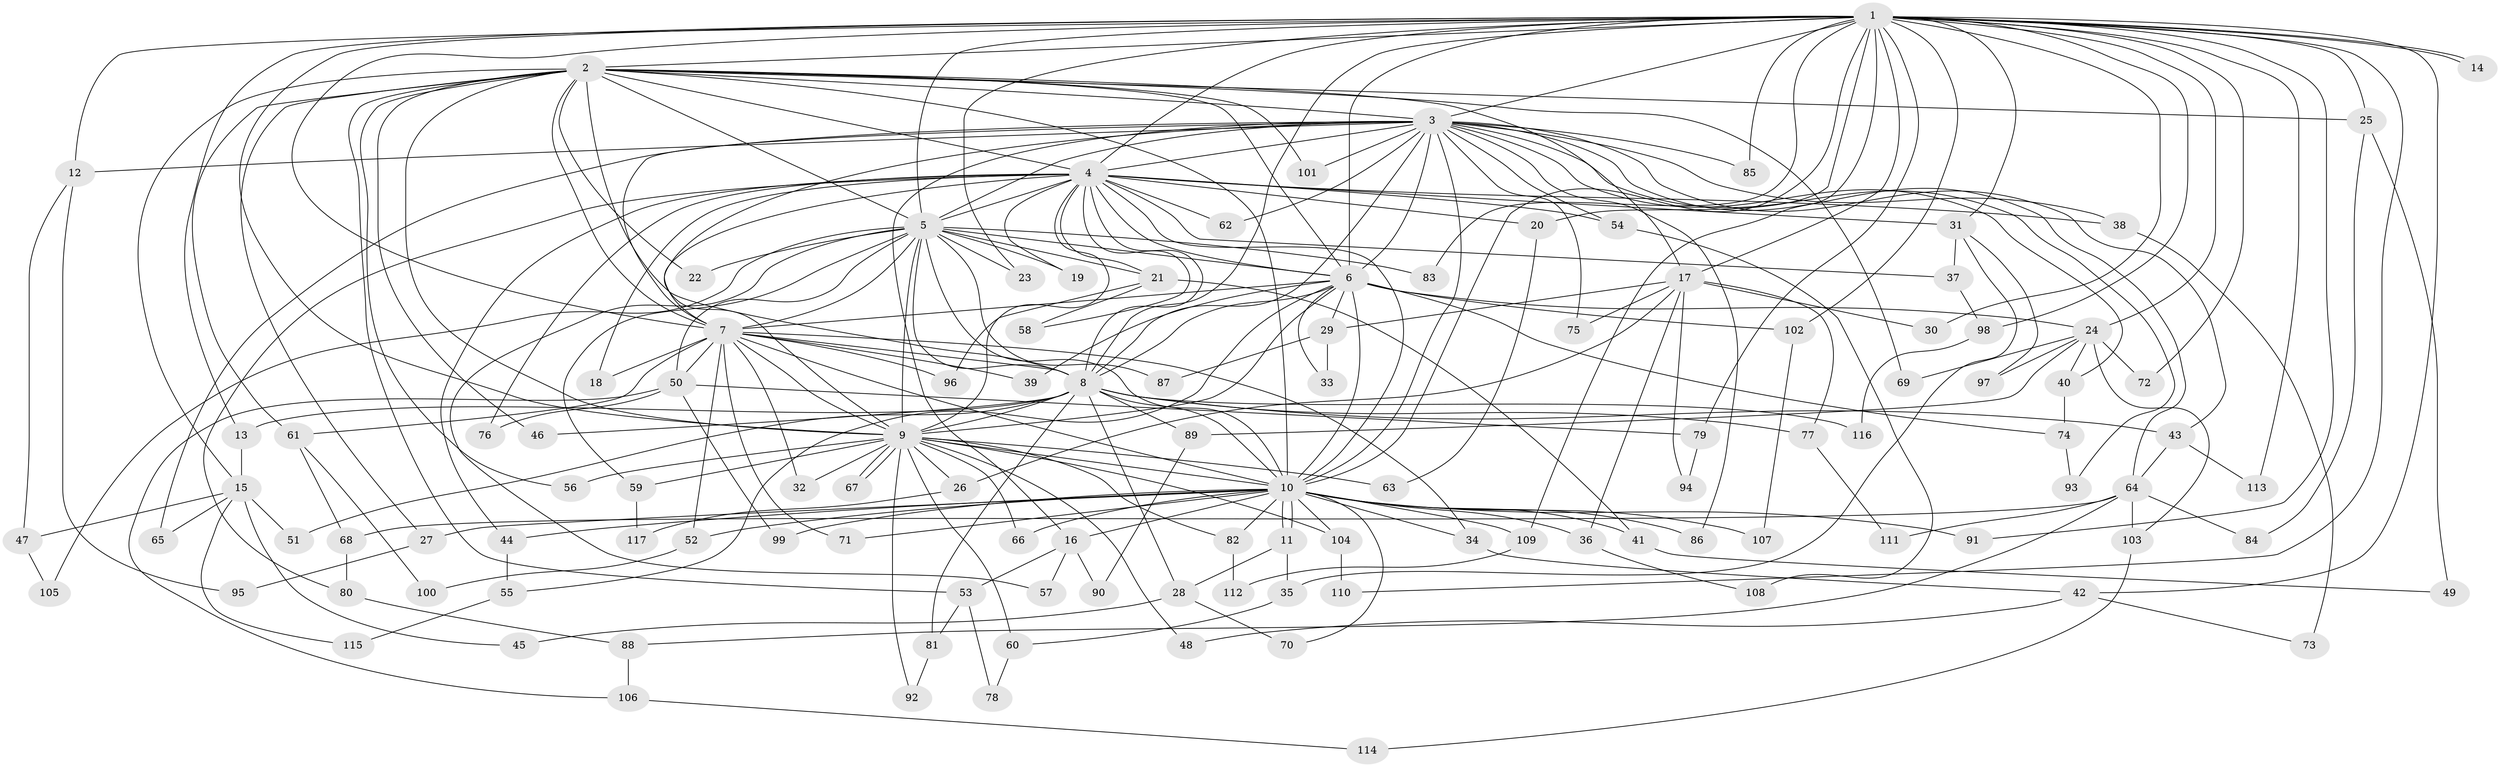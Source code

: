 // Generated by graph-tools (version 1.1) at 2025/11/02/27/25 16:11:05]
// undirected, 117 vertices, 259 edges
graph export_dot {
graph [start="1"]
  node [color=gray90,style=filled];
  1;
  2;
  3;
  4;
  5;
  6;
  7;
  8;
  9;
  10;
  11;
  12;
  13;
  14;
  15;
  16;
  17;
  18;
  19;
  20;
  21;
  22;
  23;
  24;
  25;
  26;
  27;
  28;
  29;
  30;
  31;
  32;
  33;
  34;
  35;
  36;
  37;
  38;
  39;
  40;
  41;
  42;
  43;
  44;
  45;
  46;
  47;
  48;
  49;
  50;
  51;
  52;
  53;
  54;
  55;
  56;
  57;
  58;
  59;
  60;
  61;
  62;
  63;
  64;
  65;
  66;
  67;
  68;
  69;
  70;
  71;
  72;
  73;
  74;
  75;
  76;
  77;
  78;
  79;
  80;
  81;
  82;
  83;
  84;
  85;
  86;
  87;
  88;
  89;
  90;
  91;
  92;
  93;
  94;
  95;
  96;
  97;
  98;
  99;
  100;
  101;
  102;
  103;
  104;
  105;
  106;
  107;
  108;
  109;
  110;
  111;
  112;
  113;
  114;
  115;
  116;
  117;
  1 -- 2;
  1 -- 3;
  1 -- 4;
  1 -- 5;
  1 -- 6;
  1 -- 7;
  1 -- 8;
  1 -- 9;
  1 -- 10;
  1 -- 12;
  1 -- 13;
  1 -- 14;
  1 -- 14;
  1 -- 17;
  1 -- 20;
  1 -- 23;
  1 -- 24;
  1 -- 25;
  1 -- 30;
  1 -- 31;
  1 -- 42;
  1 -- 72;
  1 -- 79;
  1 -- 83;
  1 -- 85;
  1 -- 91;
  1 -- 98;
  1 -- 102;
  1 -- 109;
  1 -- 110;
  1 -- 113;
  2 -- 3;
  2 -- 4;
  2 -- 5;
  2 -- 6;
  2 -- 7;
  2 -- 8;
  2 -- 9;
  2 -- 10;
  2 -- 15;
  2 -- 17;
  2 -- 22;
  2 -- 25;
  2 -- 27;
  2 -- 46;
  2 -- 53;
  2 -- 56;
  2 -- 61;
  2 -- 69;
  2 -- 101;
  3 -- 4;
  3 -- 5;
  3 -- 6;
  3 -- 7;
  3 -- 8;
  3 -- 9;
  3 -- 10;
  3 -- 12;
  3 -- 16;
  3 -- 38;
  3 -- 40;
  3 -- 43;
  3 -- 54;
  3 -- 62;
  3 -- 64;
  3 -- 65;
  3 -- 75;
  3 -- 85;
  3 -- 86;
  3 -- 93;
  3 -- 101;
  4 -- 5;
  4 -- 6;
  4 -- 7;
  4 -- 8;
  4 -- 9;
  4 -- 10;
  4 -- 18;
  4 -- 19;
  4 -- 20;
  4 -- 21;
  4 -- 31;
  4 -- 37;
  4 -- 38;
  4 -- 44;
  4 -- 54;
  4 -- 58;
  4 -- 62;
  4 -- 76;
  4 -- 80;
  5 -- 6;
  5 -- 7;
  5 -- 8;
  5 -- 9;
  5 -- 10;
  5 -- 19;
  5 -- 21;
  5 -- 22;
  5 -- 23;
  5 -- 50;
  5 -- 57;
  5 -- 59;
  5 -- 83;
  5 -- 87;
  5 -- 105;
  6 -- 7;
  6 -- 8;
  6 -- 9;
  6 -- 10;
  6 -- 24;
  6 -- 29;
  6 -- 33;
  6 -- 39;
  6 -- 55;
  6 -- 74;
  6 -- 102;
  7 -- 8;
  7 -- 9;
  7 -- 10;
  7 -- 18;
  7 -- 32;
  7 -- 34;
  7 -- 39;
  7 -- 50;
  7 -- 52;
  7 -- 61;
  7 -- 71;
  7 -- 96;
  8 -- 9;
  8 -- 10;
  8 -- 13;
  8 -- 28;
  8 -- 43;
  8 -- 46;
  8 -- 51;
  8 -- 77;
  8 -- 81;
  8 -- 89;
  8 -- 116;
  9 -- 10;
  9 -- 26;
  9 -- 32;
  9 -- 48;
  9 -- 56;
  9 -- 59;
  9 -- 60;
  9 -- 63;
  9 -- 66;
  9 -- 67;
  9 -- 67;
  9 -- 82;
  9 -- 92;
  9 -- 104;
  10 -- 11;
  10 -- 11;
  10 -- 16;
  10 -- 27;
  10 -- 34;
  10 -- 36;
  10 -- 41;
  10 -- 44;
  10 -- 52;
  10 -- 66;
  10 -- 70;
  10 -- 71;
  10 -- 82;
  10 -- 86;
  10 -- 91;
  10 -- 99;
  10 -- 104;
  10 -- 107;
  10 -- 109;
  11 -- 28;
  11 -- 35;
  12 -- 47;
  12 -- 95;
  13 -- 15;
  15 -- 45;
  15 -- 47;
  15 -- 51;
  15 -- 65;
  15 -- 115;
  16 -- 53;
  16 -- 57;
  16 -- 90;
  17 -- 26;
  17 -- 29;
  17 -- 30;
  17 -- 36;
  17 -- 75;
  17 -- 77;
  17 -- 94;
  20 -- 63;
  21 -- 41;
  21 -- 58;
  21 -- 96;
  24 -- 40;
  24 -- 69;
  24 -- 72;
  24 -- 89;
  24 -- 97;
  24 -- 103;
  25 -- 49;
  25 -- 84;
  26 -- 117;
  27 -- 95;
  28 -- 45;
  28 -- 70;
  29 -- 33;
  29 -- 87;
  31 -- 35;
  31 -- 37;
  31 -- 97;
  34 -- 42;
  35 -- 60;
  36 -- 108;
  37 -- 98;
  38 -- 73;
  40 -- 74;
  41 -- 49;
  42 -- 48;
  42 -- 73;
  43 -- 64;
  43 -- 113;
  44 -- 55;
  47 -- 105;
  50 -- 76;
  50 -- 79;
  50 -- 99;
  50 -- 106;
  52 -- 100;
  53 -- 78;
  53 -- 81;
  54 -- 108;
  55 -- 115;
  59 -- 117;
  60 -- 78;
  61 -- 68;
  61 -- 100;
  64 -- 68;
  64 -- 84;
  64 -- 88;
  64 -- 103;
  64 -- 111;
  68 -- 80;
  74 -- 93;
  77 -- 111;
  79 -- 94;
  80 -- 88;
  81 -- 92;
  82 -- 112;
  88 -- 106;
  89 -- 90;
  98 -- 116;
  102 -- 107;
  103 -- 114;
  104 -- 110;
  106 -- 114;
  109 -- 112;
}
